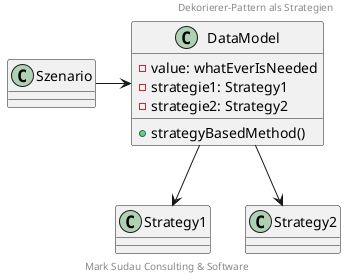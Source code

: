 @startuml
'https://plantuml.com/class-diagram

header
    Dekorierer-Pattern als Strategien
endheader

footer
    Mark Sudau Consulting & Software
endfooter

class DataModel {
    - value: whatEverIsNeeded
    - strategie1: Strategy1
    - strategie2: Strategy2
    + strategyBasedMethod()
}

class Strategy1
class Strategy2

class Szenario

DataModel --> Strategy1
DataModel --> Strategy2
Szenario -> DataModel

@enduml
